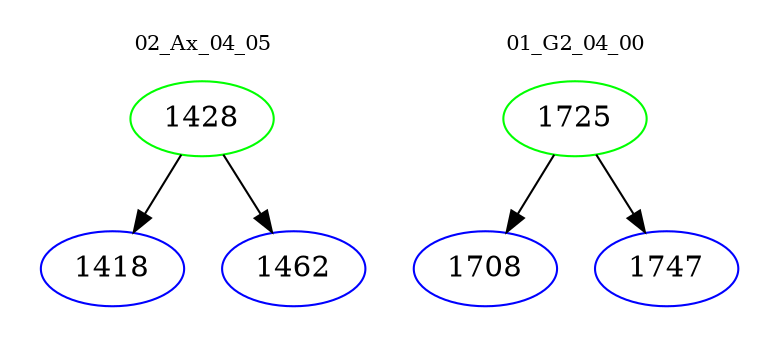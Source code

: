 digraph{
subgraph cluster_0 {
color = white
label = "02_Ax_04_05";
fontsize=10;
T0_1428 [label="1428", color="green"]
T0_1428 -> T0_1418 [color="black"]
T0_1418 [label="1418", color="blue"]
T0_1428 -> T0_1462 [color="black"]
T0_1462 [label="1462", color="blue"]
}
subgraph cluster_1 {
color = white
label = "01_G2_04_00";
fontsize=10;
T1_1725 [label="1725", color="green"]
T1_1725 -> T1_1708 [color="black"]
T1_1708 [label="1708", color="blue"]
T1_1725 -> T1_1747 [color="black"]
T1_1747 [label="1747", color="blue"]
}
}
